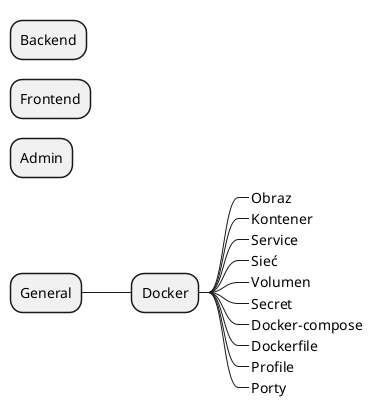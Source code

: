 @startmindmap
+ Backend
+ Frontend
+ Admin
+ General
++ Docker
+++_ Obraz
+++_ Kontener
+++_ Service
+++_ Sieć
+++_ Volumen
+++_ Secret
+++_ Docker-compose
+++_ Dockerfile
+++_ Profile
+++_ Porty
@endmindmap
